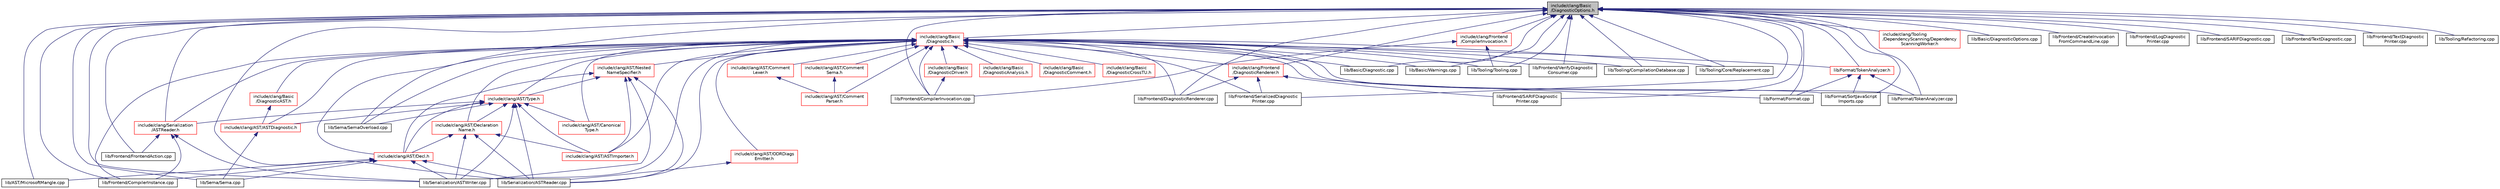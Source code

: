 digraph "include/clang/Basic/DiagnosticOptions.h"
{
 // LATEX_PDF_SIZE
  bgcolor="transparent";
  edge [fontname="Helvetica",fontsize="10",labelfontname="Helvetica",labelfontsize="10"];
  node [fontname="Helvetica",fontsize="10",shape=record];
  Node1 [label="include/clang/Basic\l/DiagnosticOptions.h",height=0.2,width=0.4,color="black", fillcolor="grey75", style="filled", fontcolor="black",tooltip=" "];
  Node1 -> Node2 [dir="back",color="midnightblue",fontsize="10",style="solid",fontname="Helvetica"];
  Node2 [label="include/clang/Basic\l/Diagnostic.h",height=0.2,width=0.4,color="red",URL="$Basic_2Diagnostic_8h.html",tooltip=" "];
  Node2 -> Node3 [dir="back",color="midnightblue",fontsize="10",style="solid",fontname="Helvetica"];
  Node3 [label="include/clang/AST/ASTDiagnostic.h",height=0.2,width=0.4,color="red",URL="$ASTDiagnostic_8h.html",tooltip=" "];
  Node3 -> Node33 [dir="back",color="midnightblue",fontsize="10",style="solid",fontname="Helvetica"];
  Node33 [label="lib/Sema/Sema.cpp",height=0.2,width=0.4,color="black",URL="$Sema_8cpp.html",tooltip=" "];
  Node2 -> Node35 [dir="back",color="midnightblue",fontsize="10",style="solid",fontname="Helvetica"];
  Node35 [label="include/clang/AST/ASTImporter.h",height=0.2,width=0.4,color="red",URL="$ASTImporter_8h.html",tooltip=" "];
  Node2 -> Node39 [dir="back",color="midnightblue",fontsize="10",style="solid",fontname="Helvetica"];
  Node39 [label="include/clang/AST/Canonical\lType.h",height=0.2,width=0.4,color="red",URL="$CanonicalType_8h.html",tooltip=" "];
  Node2 -> Node757 [dir="back",color="midnightblue",fontsize="10",style="solid",fontname="Helvetica"];
  Node757 [label="include/clang/AST/Comment\lLexer.h",height=0.2,width=0.4,color="red",URL="$CommentLexer_8h.html",tooltip=" "];
  Node757 -> Node760 [dir="back",color="midnightblue",fontsize="10",style="solid",fontname="Helvetica"];
  Node760 [label="include/clang/AST/Comment\lParser.h",height=0.2,width=0.4,color="red",URL="$CommentParser_8h.html",tooltip=" "];
  Node2 -> Node760 [dir="back",color="midnightblue",fontsize="10",style="solid",fontname="Helvetica"];
  Node2 -> Node763 [dir="back",color="midnightblue",fontsize="10",style="solid",fontname="Helvetica"];
  Node763 [label="include/clang/AST/Comment\lSema.h",height=0.2,width=0.4,color="red",URL="$CommentSema_8h.html",tooltip=" "];
  Node763 -> Node760 [dir="back",color="midnightblue",fontsize="10",style="solid",fontname="Helvetica"];
  Node2 -> Node764 [dir="back",color="midnightblue",fontsize="10",style="solid",fontname="Helvetica"];
  Node764 [label="include/clang/AST/Decl.h",height=0.2,width=0.4,color="red",URL="$Decl_8h.html",tooltip=" "];
  Node764 -> Node140 [dir="back",color="midnightblue",fontsize="10",style="solid",fontname="Helvetica"];
  Node140 [label="lib/AST/MicrosoftMangle.cpp",height=0.2,width=0.4,color="black",URL="$MicrosoftMangle_8cpp.html",tooltip=" "];
  Node764 -> Node407 [dir="back",color="midnightblue",fontsize="10",style="solid",fontname="Helvetica"];
  Node407 [label="lib/Frontend/CompilerInstance.cpp",height=0.2,width=0.4,color="black",URL="$CompilerInstance_8cpp.html",tooltip=" "];
  Node764 -> Node33 [dir="back",color="midnightblue",fontsize="10",style="solid",fontname="Helvetica"];
  Node764 -> Node275 [dir="back",color="midnightblue",fontsize="10",style="solid",fontname="Helvetica"];
  Node275 [label="lib/Serialization/ASTReader.cpp",height=0.2,width=0.4,color="black",URL="$ASTReader_8cpp.html",tooltip=" "];
  Node764 -> Node73 [dir="back",color="midnightblue",fontsize="10",style="solid",fontname="Helvetica"];
  Node73 [label="lib/Serialization/ASTWriter.cpp",height=0.2,width=0.4,color="black",URL="$ASTWriter_8cpp.html",tooltip=" "];
  Node2 -> Node870 [dir="back",color="midnightblue",fontsize="10",style="solid",fontname="Helvetica"];
  Node870 [label="include/clang/AST/Declaration\lName.h",height=0.2,width=0.4,color="red",URL="$DeclarationName_8h.html",tooltip=" "];
  Node870 -> Node35 [dir="back",color="midnightblue",fontsize="10",style="solid",fontname="Helvetica"];
  Node870 -> Node764 [dir="back",color="midnightblue",fontsize="10",style="solid",fontname="Helvetica"];
  Node870 -> Node275 [dir="back",color="midnightblue",fontsize="10",style="solid",fontname="Helvetica"];
  Node870 -> Node73 [dir="back",color="midnightblue",fontsize="10",style="solid",fontname="Helvetica"];
  Node2 -> Node893 [dir="back",color="midnightblue",fontsize="10",style="solid",fontname="Helvetica"];
  Node893 [label="include/clang/AST/Nested\lNameSpecifier.h",height=0.2,width=0.4,color="red",URL="$NestedNameSpecifier_8h.html",tooltip=" "];
  Node893 -> Node35 [dir="back",color="midnightblue",fontsize="10",style="solid",fontname="Helvetica"];
  Node893 -> Node764 [dir="back",color="midnightblue",fontsize="10",style="solid",fontname="Helvetica"];
  Node893 -> Node897 [dir="back",color="midnightblue",fontsize="10",style="solid",fontname="Helvetica"];
  Node897 [label="include/clang/AST/Type.h",height=0.2,width=0.4,color="red",URL="$Type_8h.html",tooltip=" "];
  Node897 -> Node3 [dir="back",color="midnightblue",fontsize="10",style="solid",fontname="Helvetica"];
  Node897 -> Node35 [dir="back",color="midnightblue",fontsize="10",style="solid",fontname="Helvetica"];
  Node897 -> Node39 [dir="back",color="midnightblue",fontsize="10",style="solid",fontname="Helvetica"];
  Node897 -> Node764 [dir="back",color="midnightblue",fontsize="10",style="solid",fontname="Helvetica"];
  Node897 -> Node870 [dir="back",color="midnightblue",fontsize="10",style="solid",fontname="Helvetica"];
  Node897 -> Node397 [dir="back",color="midnightblue",fontsize="10",style="solid",fontname="Helvetica"];
  Node397 [label="include/clang/Serialization\l/ASTReader.h",height=0.2,width=0.4,color="red",URL="$ASTReader_8h.html",tooltip=" "];
  Node397 -> Node407 [dir="back",color="midnightblue",fontsize="10",style="solid",fontname="Helvetica"];
  Node397 -> Node409 [dir="back",color="midnightblue",fontsize="10",style="solid",fontname="Helvetica"];
  Node409 [label="lib/Frontend/FrontendAction.cpp",height=0.2,width=0.4,color="black",URL="$FrontendAction_8cpp.html",tooltip=" "];
  Node397 -> Node73 [dir="back",color="midnightblue",fontsize="10",style="solid",fontname="Helvetica"];
  Node897 -> Node122 [dir="back",color="midnightblue",fontsize="10",style="solid",fontname="Helvetica"];
  Node122 [label="lib/Sema/SemaOverload.cpp",height=0.2,width=0.4,color="black",URL="$SemaOverload_8cpp.html",tooltip=" "];
  Node897 -> Node275 [dir="back",color="midnightblue",fontsize="10",style="solid",fontname="Helvetica"];
  Node897 -> Node73 [dir="back",color="midnightblue",fontsize="10",style="solid",fontname="Helvetica"];
  Node893 -> Node275 [dir="back",color="midnightblue",fontsize="10",style="solid",fontname="Helvetica"];
  Node893 -> Node73 [dir="back",color="midnightblue",fontsize="10",style="solid",fontname="Helvetica"];
  Node2 -> Node669 [dir="back",color="midnightblue",fontsize="10",style="solid",fontname="Helvetica"];
  Node669 [label="include/clang/AST/ODRDiags\lEmitter.h",height=0.2,width=0.4,color="red",URL="$ODRDiagsEmitter_8h.html",tooltip=" "];
  Node669 -> Node275 [dir="back",color="midnightblue",fontsize="10",style="solid",fontname="Helvetica"];
  Node2 -> Node897 [dir="back",color="midnightblue",fontsize="10",style="solid",fontname="Helvetica"];
  Node2 -> Node908 [dir="back",color="midnightblue",fontsize="10",style="solid",fontname="Helvetica"];
  Node908 [label="include/clang/Basic\l/DiagnosticAnalysis.h",height=0.2,width=0.4,color="red",URL="$DiagnosticAnalysis_8h.html",tooltip=" "];
  Node2 -> Node912 [dir="back",color="midnightblue",fontsize="10",style="solid",fontname="Helvetica"];
  Node912 [label="include/clang/Basic\l/DiagnosticAST.h",height=0.2,width=0.4,color="red",URL="$DiagnosticAST_8h.html",tooltip=" "];
  Node912 -> Node3 [dir="back",color="midnightblue",fontsize="10",style="solid",fontname="Helvetica"];
  Node2 -> Node913 [dir="back",color="midnightblue",fontsize="10",style="solid",fontname="Helvetica"];
  Node913 [label="include/clang/Basic\l/DiagnosticComment.h",height=0.2,width=0.4,color="red",URL="$DiagnosticComment_8h.html",tooltip=" "];
  Node2 -> Node915 [dir="back",color="midnightblue",fontsize="10",style="solid",fontname="Helvetica"];
  Node915 [label="include/clang/Basic\l/DiagnosticCrossTU.h",height=0.2,width=0.4,color="red",URL="$DiagnosticCrossTU_8h.html",tooltip=" "];
  Node2 -> Node917 [dir="back",color="midnightblue",fontsize="10",style="solid",fontname="Helvetica"];
  Node917 [label="include/clang/Basic\l/DiagnosticDriver.h",height=0.2,width=0.4,color="red",URL="$DiagnosticDriver_8h.html",tooltip=" "];
  Node917 -> Node454 [dir="back",color="midnightblue",fontsize="10",style="solid",fontname="Helvetica"];
  Node454 [label="lib/Frontend/CompilerInvocation.cpp",height=0.2,width=0.4,color="black",URL="$CompilerInvocation_8cpp.html",tooltip=" "];
  Node2 -> Node1171 [dir="back",color="midnightblue",fontsize="10",style="solid",fontname="Helvetica"];
  Node1171 [label="include/clang/Frontend\l/DiagnosticRenderer.h",height=0.2,width=0.4,color="red",URL="$DiagnosticRenderer_8h.html",tooltip=" "];
  Node1171 -> Node1157 [dir="back",color="midnightblue",fontsize="10",style="solid",fontname="Helvetica"];
  Node1157 [label="lib/Frontend/DiagnosticRenderer.cpp",height=0.2,width=0.4,color="black",URL="$DiagnosticRenderer_8cpp.html",tooltip=" "];
  Node1171 -> Node1159 [dir="back",color="midnightblue",fontsize="10",style="solid",fontname="Helvetica"];
  Node1159 [label="lib/Frontend/SARIFDiagnostic\lPrinter.cpp",height=0.2,width=0.4,color="black",URL="$SARIFDiagnosticPrinter_8cpp.html",tooltip=" "];
  Node1171 -> Node1045 [dir="back",color="midnightblue",fontsize="10",style="solid",fontname="Helvetica"];
  Node1045 [label="lib/Frontend/SerializedDiagnostic\lPrinter.cpp",height=0.2,width=0.4,color="black",URL="$SerializedDiagnosticPrinter_8cpp.html",tooltip=" "];
  Node2 -> Node397 [dir="back",color="midnightblue",fontsize="10",style="solid",fontname="Helvetica"];
  Node2 -> Node1077 [dir="back",color="midnightblue",fontsize="10",style="solid",fontname="Helvetica"];
  Node1077 [label="lib/Basic/Diagnostic.cpp",height=0.2,width=0.4,color="black",URL="$Basic_2Diagnostic_8cpp.html",tooltip=" "];
  Node2 -> Node911 [dir="back",color="midnightblue",fontsize="10",style="solid",fontname="Helvetica"];
  Node911 [label="lib/Basic/Warnings.cpp",height=0.2,width=0.4,color="black",URL="$Warnings_8cpp.html",tooltip=" "];
  Node2 -> Node1134 [dir="back",color="midnightblue",fontsize="10",style="solid",fontname="Helvetica"];
  Node1134 [label="lib/Format/TokenAnalyzer.h",height=0.2,width=0.4,color="red",URL="$TokenAnalyzer_8h.html",tooltip=" "];
  Node1134 -> Node1117 [dir="back",color="midnightblue",fontsize="10",style="solid",fontname="Helvetica"];
  Node1117 [label="lib/Format/Format.cpp",height=0.2,width=0.4,color="black",URL="$Format_8cpp.html",tooltip=" "];
  Node1134 -> Node1146 [dir="back",color="midnightblue",fontsize="10",style="solid",fontname="Helvetica"];
  Node1146 [label="lib/Format/SortJavaScript\lImports.cpp",height=0.2,width=0.4,color="black",URL="$SortJavaScriptImports_8cpp.html",tooltip=" "];
  Node1134 -> Node1147 [dir="back",color="midnightblue",fontsize="10",style="solid",fontname="Helvetica"];
  Node1147 [label="lib/Format/TokenAnalyzer.cpp",height=0.2,width=0.4,color="black",URL="$TokenAnalyzer_8cpp.html",tooltip=" "];
  Node2 -> Node1117 [dir="back",color="midnightblue",fontsize="10",style="solid",fontname="Helvetica"];
  Node2 -> Node1146 [dir="back",color="midnightblue",fontsize="10",style="solid",fontname="Helvetica"];
  Node2 -> Node1147 [dir="back",color="midnightblue",fontsize="10",style="solid",fontname="Helvetica"];
  Node2 -> Node407 [dir="back",color="midnightblue",fontsize="10",style="solid",fontname="Helvetica"];
  Node2 -> Node454 [dir="back",color="midnightblue",fontsize="10",style="solid",fontname="Helvetica"];
  Node2 -> Node1157 [dir="back",color="midnightblue",fontsize="10",style="solid",fontname="Helvetica"];
  Node2 -> Node1045 [dir="back",color="midnightblue",fontsize="10",style="solid",fontname="Helvetica"];
  Node2 -> Node1046 [dir="back",color="midnightblue",fontsize="10",style="solid",fontname="Helvetica"];
  Node1046 [label="lib/Frontend/VerifyDiagnostic\lConsumer.cpp",height=0.2,width=0.4,color="black",URL="$VerifyDiagnosticConsumer_8cpp.html",tooltip=" "];
  Node2 -> Node122 [dir="back",color="midnightblue",fontsize="10",style="solid",fontname="Helvetica"];
  Node2 -> Node275 [dir="back",color="midnightblue",fontsize="10",style="solid",fontname="Helvetica"];
  Node2 -> Node73 [dir="back",color="midnightblue",fontsize="10",style="solid",fontname="Helvetica"];
  Node2 -> Node713 [dir="back",color="midnightblue",fontsize="10",style="solid",fontname="Helvetica"];
  Node713 [label="lib/Tooling/CompilationDatabase.cpp",height=0.2,width=0.4,color="black",URL="$CompilationDatabase_8cpp.html",tooltip=" "];
  Node2 -> Node1166 [dir="back",color="midnightblue",fontsize="10",style="solid",fontname="Helvetica"];
  Node1166 [label="lib/Tooling/Core/Replacement.cpp",height=0.2,width=0.4,color="black",URL="$Replacement_8cpp.html",tooltip=" "];
  Node2 -> Node453 [dir="back",color="midnightblue",fontsize="10",style="solid",fontname="Helvetica"];
  Node453 [label="lib/Tooling/Tooling.cpp",height=0.2,width=0.4,color="black",URL="$Tooling_8cpp.html",tooltip=" "];
  Node1 -> Node444 [dir="back",color="midnightblue",fontsize="10",style="solid",fontname="Helvetica"];
  Node444 [label="include/clang/Frontend\l/CompilerInvocation.h",height=0.2,width=0.4,color="red",URL="$CompilerInvocation_8h.html",tooltip=" "];
  Node444 -> Node454 [dir="back",color="midnightblue",fontsize="10",style="solid",fontname="Helvetica"];
  Node444 -> Node453 [dir="back",color="midnightblue",fontsize="10",style="solid",fontname="Helvetica"];
  Node1 -> Node1171 [dir="back",color="midnightblue",fontsize="10",style="solid",fontname="Helvetica"];
  Node1 -> Node397 [dir="back",color="midnightblue",fontsize="10",style="solid",fontname="Helvetica"];
  Node1 -> Node401 [dir="back",color="midnightblue",fontsize="10",style="solid",fontname="Helvetica"];
  Node401 [label="include/clang/Tooling\l/DependencyScanning/Dependency\lScanningWorker.h",height=0.2,width=0.4,color="red",URL="$DependencyScanningWorker_8h.html",tooltip=" "];
  Node1 -> Node140 [dir="back",color="midnightblue",fontsize="10",style="solid",fontname="Helvetica"];
  Node1 -> Node1077 [dir="back",color="midnightblue",fontsize="10",style="solid",fontname="Helvetica"];
  Node1 -> Node1194 [dir="back",color="midnightblue",fontsize="10",style="solid",fontname="Helvetica"];
  Node1194 [label="lib/Basic/DiagnosticOptions.cpp",height=0.2,width=0.4,color="black",URL="$DiagnosticOptions_8cpp.html",tooltip=" "];
  Node1 -> Node911 [dir="back",color="midnightblue",fontsize="10",style="solid",fontname="Helvetica"];
  Node1 -> Node1134 [dir="back",color="midnightblue",fontsize="10",style="solid",fontname="Helvetica"];
  Node1 -> Node1117 [dir="back",color="midnightblue",fontsize="10",style="solid",fontname="Helvetica"];
  Node1 -> Node1146 [dir="back",color="midnightblue",fontsize="10",style="solid",fontname="Helvetica"];
  Node1 -> Node1147 [dir="back",color="midnightblue",fontsize="10",style="solid",fontname="Helvetica"];
  Node1 -> Node407 [dir="back",color="midnightblue",fontsize="10",style="solid",fontname="Helvetica"];
  Node1 -> Node454 [dir="back",color="midnightblue",fontsize="10",style="solid",fontname="Helvetica"];
  Node1 -> Node450 [dir="back",color="midnightblue",fontsize="10",style="solid",fontname="Helvetica"];
  Node450 [label="lib/Frontend/CreateInvocation\lFromCommandLine.cpp",height=0.2,width=0.4,color="black",URL="$CreateInvocationFromCommandLine_8cpp.html",tooltip=" "];
  Node1 -> Node1157 [dir="back",color="midnightblue",fontsize="10",style="solid",fontname="Helvetica"];
  Node1 -> Node409 [dir="back",color="midnightblue",fontsize="10",style="solid",fontname="Helvetica"];
  Node1 -> Node1082 [dir="back",color="midnightblue",fontsize="10",style="solid",fontname="Helvetica"];
  Node1082 [label="lib/Frontend/LogDiagnostic\lPrinter.cpp",height=0.2,width=0.4,color="black",URL="$LogDiagnosticPrinter_8cpp.html",tooltip=" "];
  Node1 -> Node1158 [dir="back",color="midnightblue",fontsize="10",style="solid",fontname="Helvetica"];
  Node1158 [label="lib/Frontend/SARIFDiagnostic.cpp",height=0.2,width=0.4,color="black",URL="$SARIFDiagnostic_8cpp.html",tooltip=" "];
  Node1 -> Node1159 [dir="back",color="midnightblue",fontsize="10",style="solid",fontname="Helvetica"];
  Node1 -> Node1045 [dir="back",color="midnightblue",fontsize="10",style="solid",fontname="Helvetica"];
  Node1 -> Node1160 [dir="back",color="midnightblue",fontsize="10",style="solid",fontname="Helvetica"];
  Node1160 [label="lib/Frontend/TextDiagnostic.cpp",height=0.2,width=0.4,color="black",URL="$TextDiagnostic_8cpp.html",tooltip=" "];
  Node1 -> Node1161 [dir="back",color="midnightblue",fontsize="10",style="solid",fontname="Helvetica"];
  Node1161 [label="lib/Frontend/TextDiagnostic\lPrinter.cpp",height=0.2,width=0.4,color="black",URL="$TextDiagnosticPrinter_8cpp.html",tooltip=" "];
  Node1 -> Node1046 [dir="back",color="midnightblue",fontsize="10",style="solid",fontname="Helvetica"];
  Node1 -> Node33 [dir="back",color="midnightblue",fontsize="10",style="solid",fontname="Helvetica"];
  Node1 -> Node122 [dir="back",color="midnightblue",fontsize="10",style="solid",fontname="Helvetica"];
  Node1 -> Node275 [dir="back",color="midnightblue",fontsize="10",style="solid",fontname="Helvetica"];
  Node1 -> Node73 [dir="back",color="midnightblue",fontsize="10",style="solid",fontname="Helvetica"];
  Node1 -> Node713 [dir="back",color="midnightblue",fontsize="10",style="solid",fontname="Helvetica"];
  Node1 -> Node1166 [dir="back",color="midnightblue",fontsize="10",style="solid",fontname="Helvetica"];
  Node1 -> Node711 [dir="back",color="midnightblue",fontsize="10",style="solid",fontname="Helvetica"];
  Node711 [label="lib/Tooling/Refactoring.cpp",height=0.2,width=0.4,color="black",URL="$Refactoring_8cpp.html",tooltip=" "];
  Node1 -> Node453 [dir="back",color="midnightblue",fontsize="10",style="solid",fontname="Helvetica"];
}

